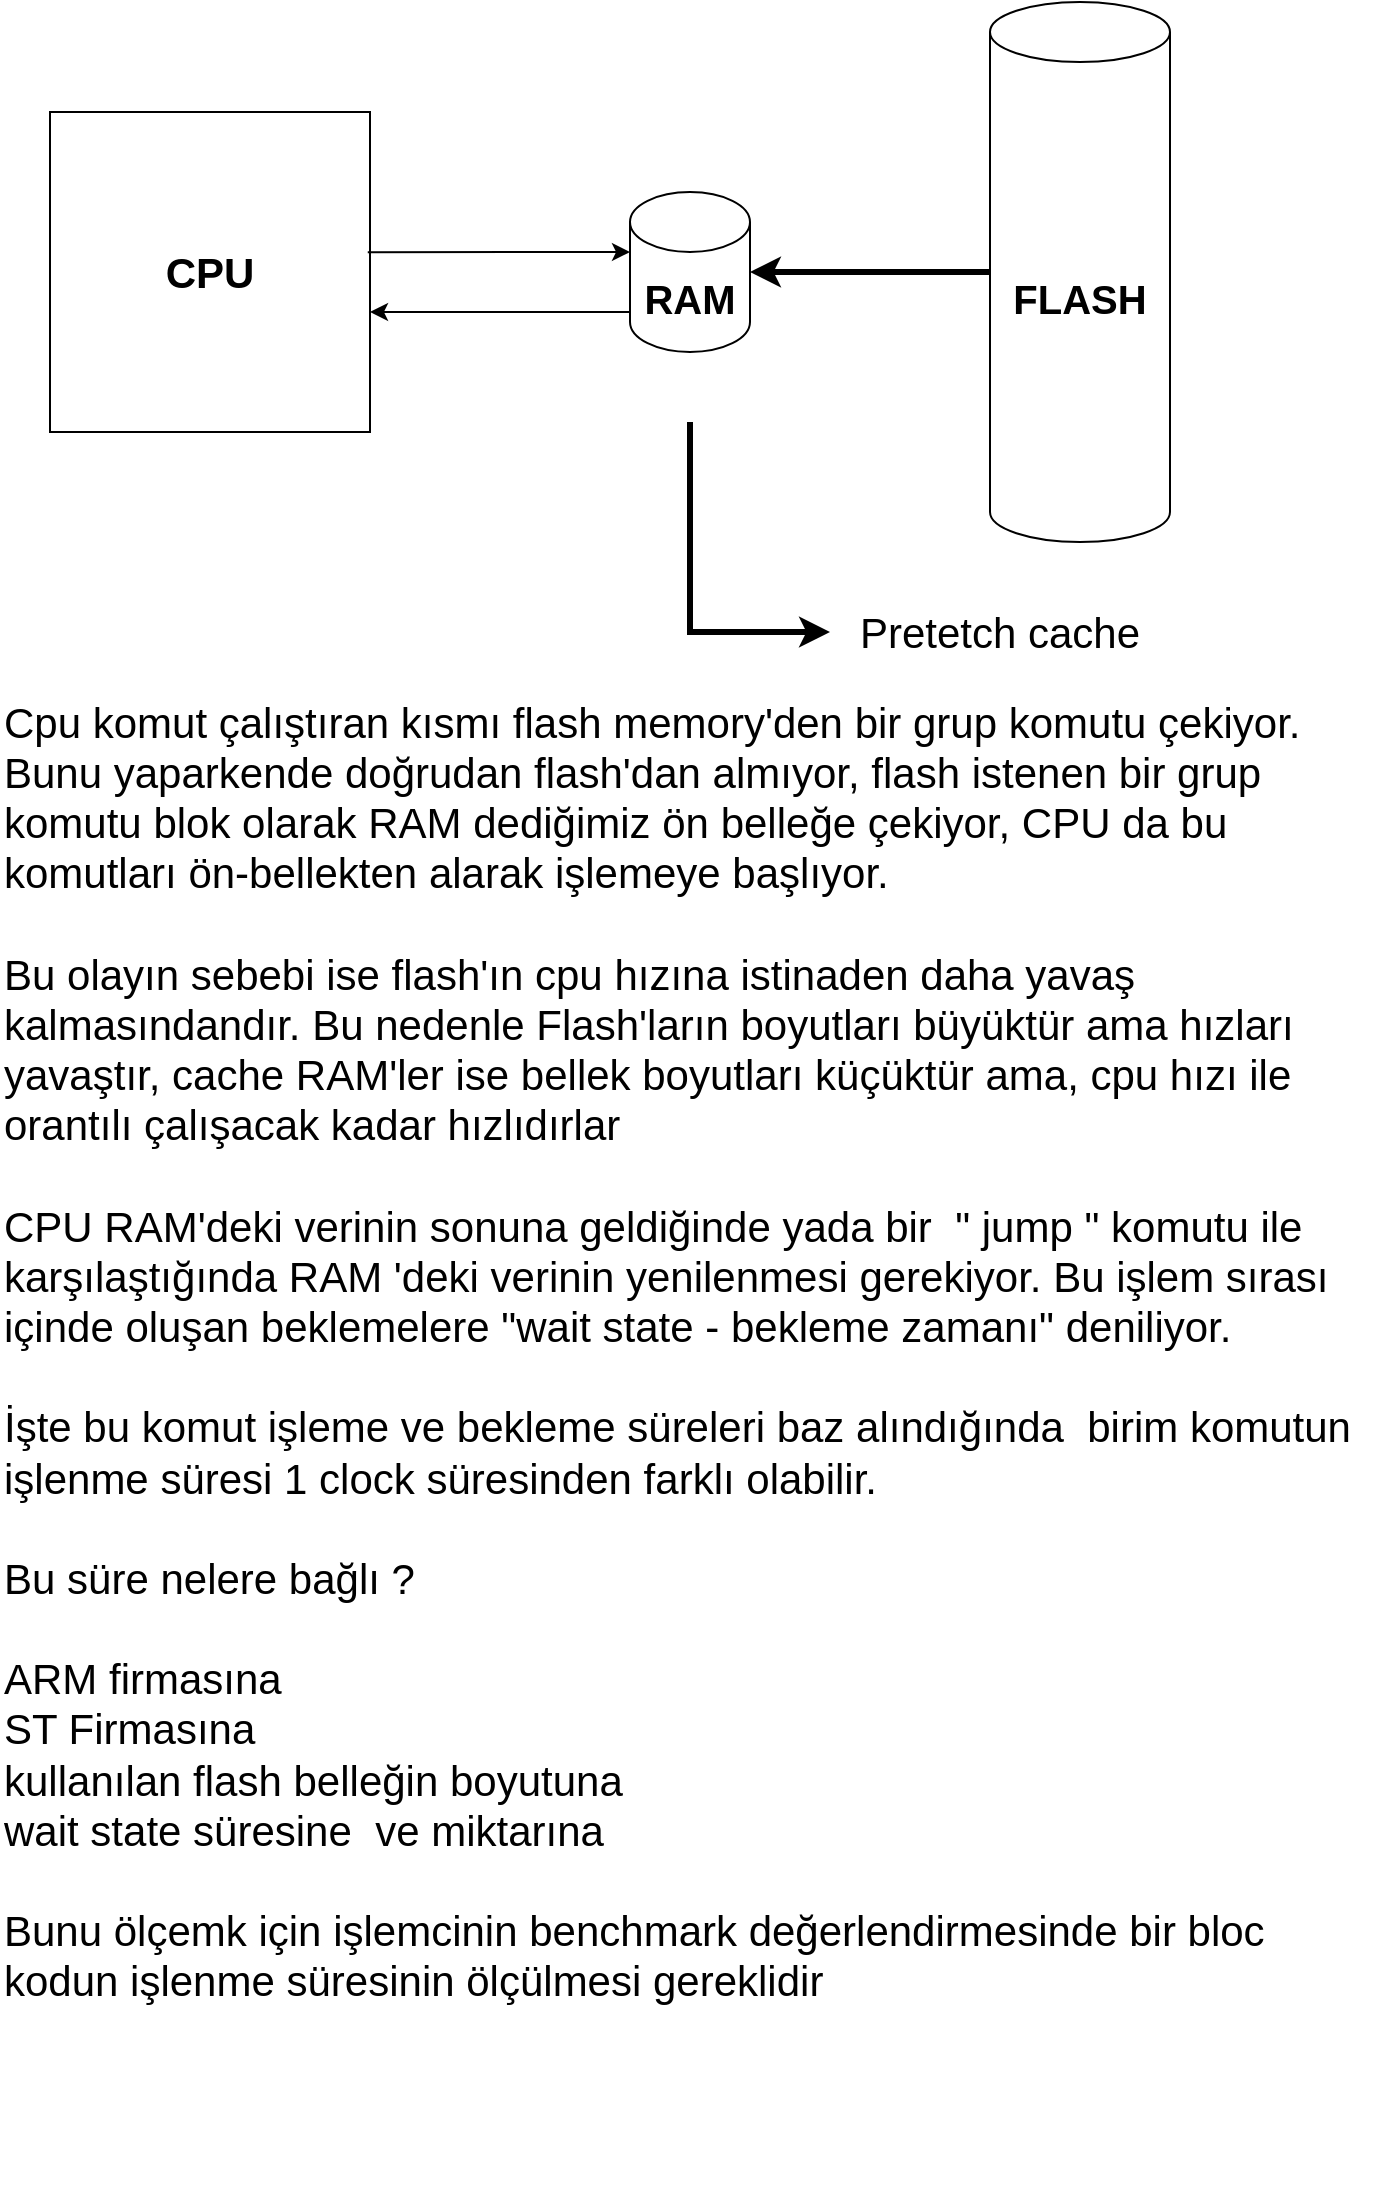 <mxfile version="17.4.2" type="device"><diagram id="g26xt7cJKPwap72wkZl2" name="Sayfa -1"><mxGraphModel dx="1102" dy="888" grid="1" gridSize="10" guides="1" tooltips="1" connect="1" arrows="1" fold="1" page="1" pageScale="1" pageWidth="827" pageHeight="1169" math="0" shadow="0"><root><mxCell id="0"/><mxCell id="1" parent="0"/><mxCell id="x97rfXjNFORYJvcF_a8w-1" value="&lt;b&gt;&lt;font style=&quot;font-size: 21px&quot;&gt;CPU&lt;/font&gt;&lt;/b&gt;" style="whiteSpace=wrap;html=1;aspect=fixed;fillColor=none;" parent="1" vertex="1"><mxGeometry x="134" y="85" width="160" height="160" as="geometry"/></mxCell><mxCell id="x97rfXjNFORYJvcF_a8w-13" style="edgeStyle=orthogonalEdgeStyle;rounded=0;orthogonalLoop=1;jettySize=auto;html=1;entryX=1;entryY=0.5;entryDx=0;entryDy=0;entryPerimeter=0;fontSize=21;strokeWidth=3;" parent="1" source="x97rfXjNFORYJvcF_a8w-3" target="x97rfXjNFORYJvcF_a8w-5" edge="1"><mxGeometry relative="1" as="geometry"/></mxCell><mxCell id="x97rfXjNFORYJvcF_a8w-3" value="&lt;b&gt;FLASH&lt;/b&gt;" style="shape=cylinder3;whiteSpace=wrap;html=1;boundedLbl=1;backgroundOutline=1;size=15;fontSize=20;fillColor=none;" parent="1" vertex="1"><mxGeometry x="604" y="30" width="90" height="270" as="geometry"/></mxCell><mxCell id="x97rfXjNFORYJvcF_a8w-5" value="&lt;b&gt;RAM&lt;/b&gt;" style="shape=cylinder3;whiteSpace=wrap;html=1;boundedLbl=1;backgroundOutline=1;size=15;fontSize=20;fillColor=none;" parent="1" vertex="1"><mxGeometry x="424" y="125" width="60" height="80" as="geometry"/></mxCell><mxCell id="x97rfXjNFORYJvcF_a8w-6" value="" style="endArrow=classic;html=1;rounded=0;fontSize=20;entryX=0;entryY=0;entryDx=0;entryDy=30;entryPerimeter=0;exitX=0.993;exitY=0.438;exitDx=0;exitDy=0;exitPerimeter=0;" parent="1" source="x97rfXjNFORYJvcF_a8w-1" target="x97rfXjNFORYJvcF_a8w-5" edge="1"><mxGeometry width="50" height="50" relative="1" as="geometry"><mxPoint x="294" y="145" as="sourcePoint"/><mxPoint x="394" y="148.57" as="targetPoint"/></mxGeometry></mxCell><mxCell id="x97rfXjNFORYJvcF_a8w-8" value="" style="endArrow=classic;html=1;rounded=0;fontSize=21;strokeWidth=3;" parent="1" edge="1"><mxGeometry width="50" height="50" relative="1" as="geometry"><mxPoint x="454" y="240" as="sourcePoint"/><mxPoint x="524" y="345" as="targetPoint"/><Array as="points"><mxPoint x="454" y="345"/></Array></mxGeometry></mxCell><mxCell id="x97rfXjNFORYJvcF_a8w-9" value="" style="endArrow=classic;html=1;rounded=0;fontSize=20;entryX=0;entryY=0;entryDx=0;entryDy=30;entryPerimeter=0;" parent="1" edge="1"><mxGeometry width="50" height="50" relative="1" as="geometry"><mxPoint x="424" y="185" as="sourcePoint"/><mxPoint x="294" y="185" as="targetPoint"/><Array as="points"><mxPoint x="354" y="185"/></Array></mxGeometry></mxCell><mxCell id="x97rfXjNFORYJvcF_a8w-10" value="Pretetch cache" style="text;html=1;strokeColor=none;fillColor=none;align=center;verticalAlign=middle;whiteSpace=wrap;rounded=0;fontSize=21;" parent="1" vertex="1"><mxGeometry x="534" y="330" width="150" height="30" as="geometry"/></mxCell><mxCell id="x97rfXjNFORYJvcF_a8w-14" value="Cpu komut çalıştıran kısmı flash memory'den bir grup komutu çekiyor.&amp;nbsp; Bunu yaparkende doğrudan flash'dan almıyor, flash istenen bir grup komutu blok olarak RAM dediğimiz ön belleğe çekiyor, CPU da bu komutları ön-bellekten alarak işlemeye başlıyor.&amp;nbsp;&amp;nbsp;&lt;br&gt;&lt;br&gt;Bu olayın sebebi ise flash'ın cpu hızına istinaden daha yavaş kalmasındandır. Bu nedenle Flash'ların boyutları büyüktür ama hızları yavaştır, cache RAM'ler ise bellek boyutları küçüktür ama, cpu hızı ile orantılı çalışacak kadar hızlıdırlar&lt;br&gt;&lt;br&gt;CPU RAM'deki verinin sonuna geldiğinde yada bir&amp;nbsp; &quot; jump &quot; komutu ile karşılaştığında RAM 'deki verinin yenilenmesi gerekiyor. Bu işlem sırası içinde oluşan beklemelere &quot;wait state - bekleme zamanı&quot; deniliyor.&amp;nbsp;&amp;nbsp;&lt;br&gt;&lt;br&gt;İşte bu komut işleme ve bekleme süreleri baz alındığında&amp;nbsp; birim komutun işlenme süresi 1 clock süresinden farklı olabilir.&amp;nbsp;&lt;br&gt;&lt;br&gt;Bu süre nelere bağlı ?&lt;br&gt;&lt;br&gt;ARM firmasına&lt;br&gt;ST Firmasına&amp;nbsp;&lt;br&gt;kullanılan flash belleğin boyutuna&lt;br&gt;wait state süresine&amp;nbsp; ve miktarına&amp;nbsp;&lt;br&gt;&lt;br&gt;Bunu ölçemk için işlemcinin benchmark değerlendirmesinde bir bloc kodun işlenme süresinin ölçülmesi gereklidir&lt;br&gt;&lt;br&gt;&lt;br&gt;&lt;br&gt;&lt;br&gt;" style="text;html=1;strokeColor=none;fillColor=none;align=left;verticalAlign=middle;whiteSpace=wrap;rounded=0;fontSize=21;" parent="1" vertex="1"><mxGeometry x="109" y="420" width="690" height="670" as="geometry"/></mxCell></root></mxGraphModel></diagram></mxfile>